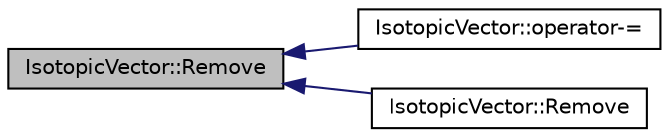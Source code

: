 digraph G
{
  edge [fontname="Helvetica",fontsize="10",labelfontname="Helvetica",labelfontsize="10"];
  node [fontname="Helvetica",fontsize="10",shape=record];
  rankdir="LR";
  Node1 [label="IsotopicVector::Remove",height=0.2,width=0.4,color="black", fillcolor="grey75", style="filled" fontcolor="black"];
  Node1 -> Node2 [dir="back",color="midnightblue",fontsize="10",style="solid",fontname="Helvetica"];
  Node2 [label="IsotopicVector::operator-=",height=0.2,width=0.4,color="black", fillcolor="white", style="filled",URL="$class_isotopic_vector.html#a1f937c3c96a660b11a037481fb1f8b3c",tooltip="...."];
  Node1 -> Node3 [dir="back",color="midnightblue",fontsize="10",style="solid",fontname="Helvetica"];
  Node3 [label="IsotopicVector::Remove",height=0.2,width=0.4,color="black", fillcolor="white", style="filled",URL="$class_isotopic_vector.html#a99a35f70bcf47756b19631e6ab9c8936",tooltip="Remove IsotopicVector to the existing IsotopicVector."];
}
